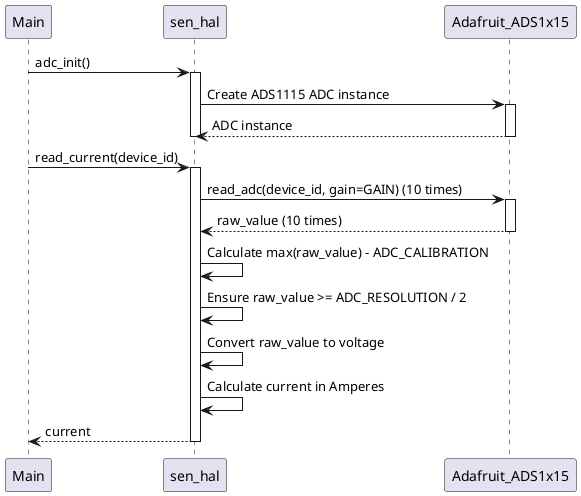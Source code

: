 @startuml
participant Main
participant sen_hal
participant Adafruit_ADS1x15

Main -> sen_hal: adc_init()
activate sen_hal
sen_hal -> Adafruit_ADS1x15: Create ADS1115 ADC instance
activate Adafruit_ADS1x15
return ADC instance
deactivate Adafruit_ADS1x15
deactivate sen_hal

Main -> sen_hal: read_current(device_id)
activate sen_hal
sen_hal -> Adafruit_ADS1x15: read_adc(device_id, gain=GAIN) (10 times)
activate Adafruit_ADS1x15
return raw_value (10 times)
sen_hal -> sen_hal: Calculate max(raw_value) - ADC_CALIBRATION
sen_hal -> sen_hal: Ensure raw_value >= ADC_RESOLUTION / 2
sen_hal -> sen_hal: Convert raw_value to voltage
sen_hal -> sen_hal: Calculate current in Amperes
return current
deactivate Adafruit_ADS1x15
deactivate sen_hal
@enduml
